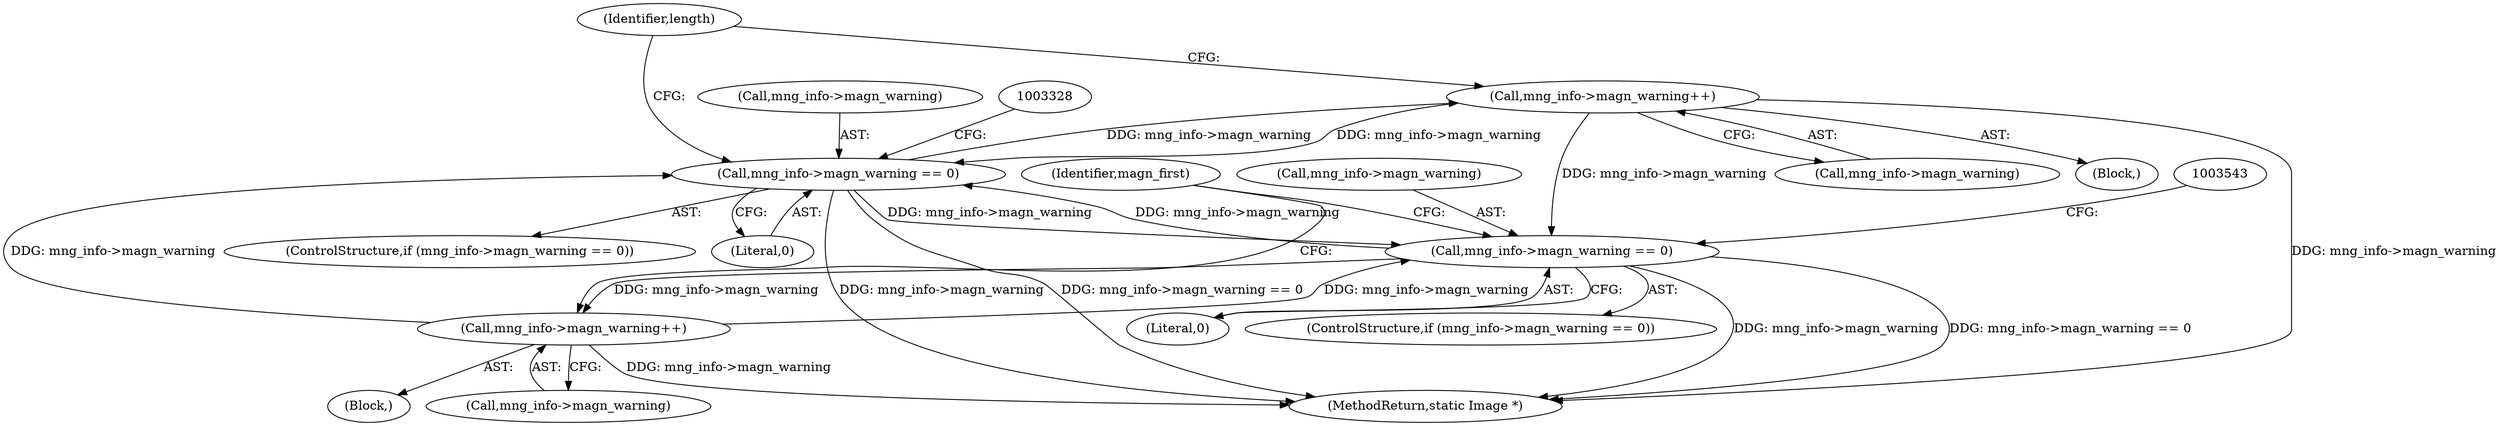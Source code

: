 digraph "0_ImageMagick_22e0310345499ffe906c604428f2a3a668942b05@pointer" {
"1003341" [label="(Call,mng_info->magn_warning++)"];
"1003321" [label="(Call,mng_info->magn_warning == 0)"];
"1003341" [label="(Call,mng_info->magn_warning++)"];
"1003536" [label="(Call,mng_info->magn_warning == 0)"];
"1003556" [label="(Call,mng_info->magn_warning++)"];
"1003320" [label="(ControlStructure,if (mng_info->magn_warning == 0))"];
"1003321" [label="(Call,mng_info->magn_warning == 0)"];
"1003535" [label="(ControlStructure,if (mng_info->magn_warning == 0))"];
"1003556" [label="(Call,mng_info->magn_warning++)"];
"1003341" [label="(Call,mng_info->magn_warning++)"];
"1003347" [label="(Identifier,length)"];
"1003540" [label="(Literal,0)"];
"1003342" [label="(Call,mng_info->magn_warning)"];
"1007383" [label="(MethodReturn,static Image *)"];
"1003536" [label="(Call,mng_info->magn_warning == 0)"];
"1003325" [label="(Literal,0)"];
"1003326" [label="(Block,)"];
"1003563" [label="(Identifier,magn_first)"];
"1003557" [label="(Call,mng_info->magn_warning)"];
"1003322" [label="(Call,mng_info->magn_warning)"];
"1003537" [label="(Call,mng_info->magn_warning)"];
"1003541" [label="(Block,)"];
"1003341" -> "1003326"  [label="AST: "];
"1003341" -> "1003342"  [label="CFG: "];
"1003342" -> "1003341"  [label="AST: "];
"1003347" -> "1003341"  [label="CFG: "];
"1003341" -> "1007383"  [label="DDG: mng_info->magn_warning"];
"1003341" -> "1003321"  [label="DDG: mng_info->magn_warning"];
"1003321" -> "1003341"  [label="DDG: mng_info->magn_warning"];
"1003341" -> "1003536"  [label="DDG: mng_info->magn_warning"];
"1003321" -> "1003320"  [label="AST: "];
"1003321" -> "1003325"  [label="CFG: "];
"1003322" -> "1003321"  [label="AST: "];
"1003325" -> "1003321"  [label="AST: "];
"1003328" -> "1003321"  [label="CFG: "];
"1003347" -> "1003321"  [label="CFG: "];
"1003321" -> "1007383"  [label="DDG: mng_info->magn_warning"];
"1003321" -> "1007383"  [label="DDG: mng_info->magn_warning == 0"];
"1003536" -> "1003321"  [label="DDG: mng_info->magn_warning"];
"1003556" -> "1003321"  [label="DDG: mng_info->magn_warning"];
"1003321" -> "1003536"  [label="DDG: mng_info->magn_warning"];
"1003536" -> "1003535"  [label="AST: "];
"1003536" -> "1003540"  [label="CFG: "];
"1003537" -> "1003536"  [label="AST: "];
"1003540" -> "1003536"  [label="AST: "];
"1003543" -> "1003536"  [label="CFG: "];
"1003563" -> "1003536"  [label="CFG: "];
"1003536" -> "1007383"  [label="DDG: mng_info->magn_warning"];
"1003536" -> "1007383"  [label="DDG: mng_info->magn_warning == 0"];
"1003556" -> "1003536"  [label="DDG: mng_info->magn_warning"];
"1003536" -> "1003556"  [label="DDG: mng_info->magn_warning"];
"1003556" -> "1003541"  [label="AST: "];
"1003556" -> "1003557"  [label="CFG: "];
"1003557" -> "1003556"  [label="AST: "];
"1003563" -> "1003556"  [label="CFG: "];
"1003556" -> "1007383"  [label="DDG: mng_info->magn_warning"];
}

